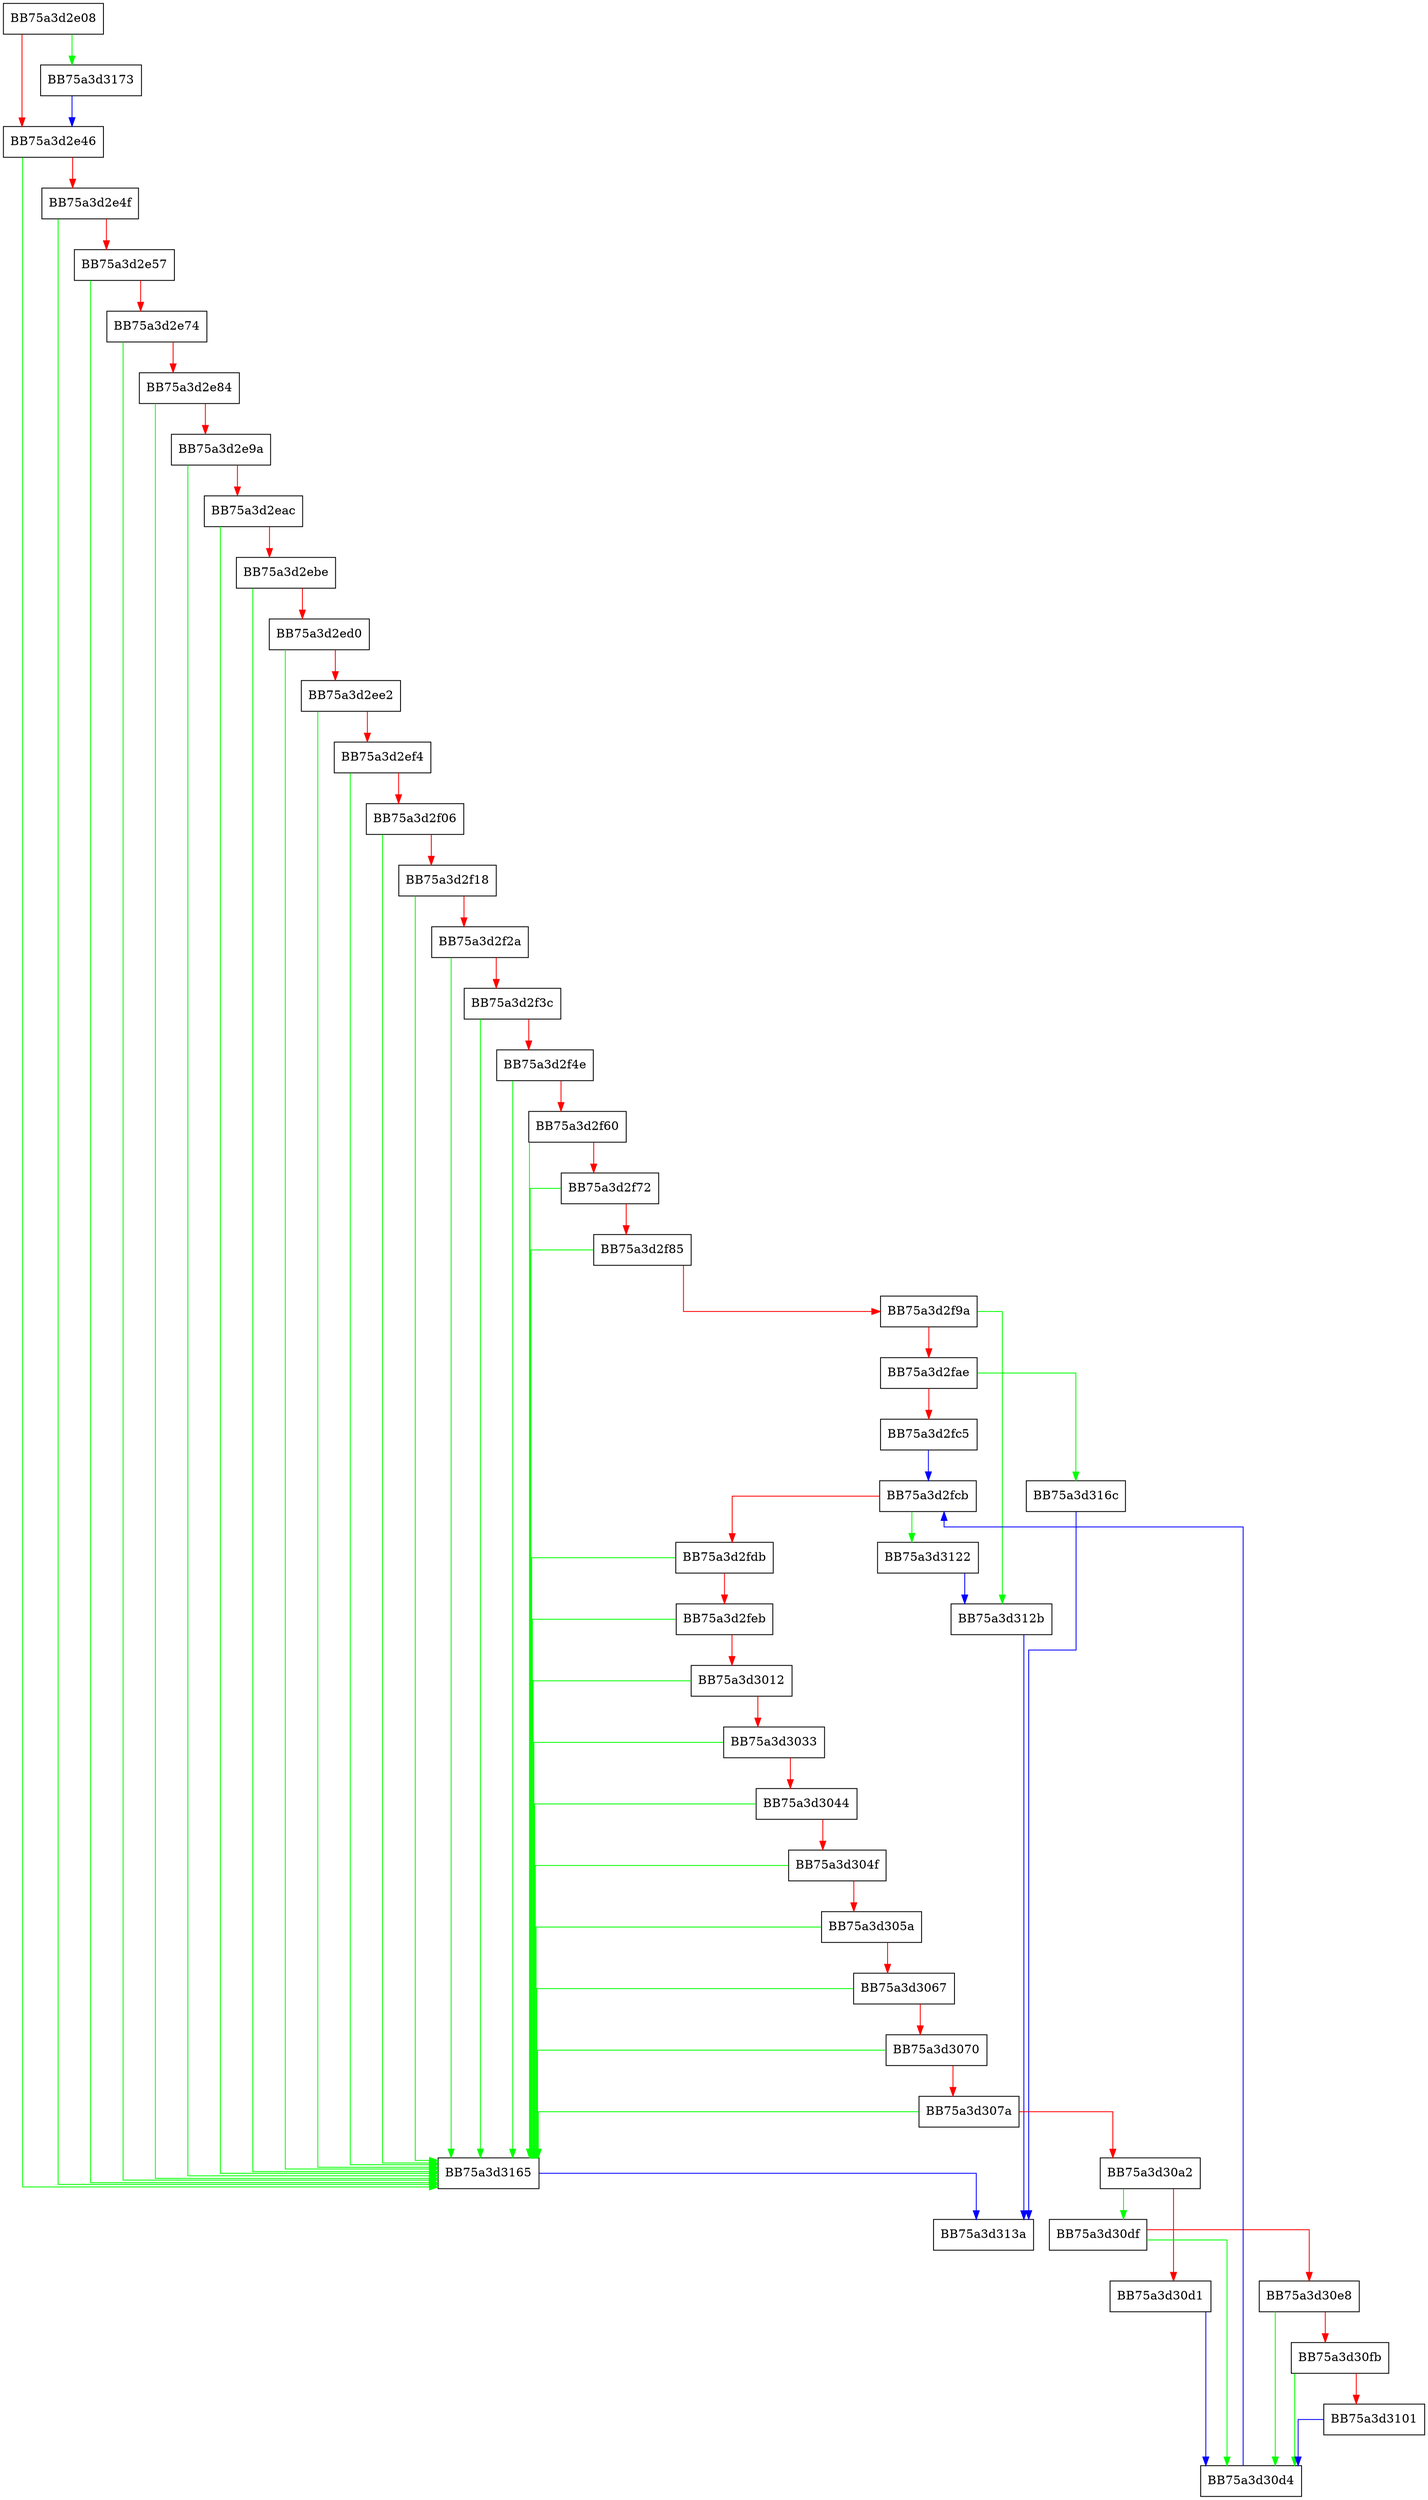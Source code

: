 digraph UnserializeStats {
  node [shape="box"];
  graph [splines=ortho];
  BB75a3d2e08 -> BB75a3d3173 [color="green"];
  BB75a3d2e08 -> BB75a3d2e46 [color="red"];
  BB75a3d2e46 -> BB75a3d3165 [color="green"];
  BB75a3d2e46 -> BB75a3d2e4f [color="red"];
  BB75a3d2e4f -> BB75a3d3165 [color="green"];
  BB75a3d2e4f -> BB75a3d2e57 [color="red"];
  BB75a3d2e57 -> BB75a3d3165 [color="green"];
  BB75a3d2e57 -> BB75a3d2e74 [color="red"];
  BB75a3d2e74 -> BB75a3d3165 [color="green"];
  BB75a3d2e74 -> BB75a3d2e84 [color="red"];
  BB75a3d2e84 -> BB75a3d3165 [color="green"];
  BB75a3d2e84 -> BB75a3d2e9a [color="red"];
  BB75a3d2e9a -> BB75a3d3165 [color="green"];
  BB75a3d2e9a -> BB75a3d2eac [color="red"];
  BB75a3d2eac -> BB75a3d3165 [color="green"];
  BB75a3d2eac -> BB75a3d2ebe [color="red"];
  BB75a3d2ebe -> BB75a3d3165 [color="green"];
  BB75a3d2ebe -> BB75a3d2ed0 [color="red"];
  BB75a3d2ed0 -> BB75a3d3165 [color="green"];
  BB75a3d2ed0 -> BB75a3d2ee2 [color="red"];
  BB75a3d2ee2 -> BB75a3d3165 [color="green"];
  BB75a3d2ee2 -> BB75a3d2ef4 [color="red"];
  BB75a3d2ef4 -> BB75a3d3165 [color="green"];
  BB75a3d2ef4 -> BB75a3d2f06 [color="red"];
  BB75a3d2f06 -> BB75a3d3165 [color="green"];
  BB75a3d2f06 -> BB75a3d2f18 [color="red"];
  BB75a3d2f18 -> BB75a3d3165 [color="green"];
  BB75a3d2f18 -> BB75a3d2f2a [color="red"];
  BB75a3d2f2a -> BB75a3d3165 [color="green"];
  BB75a3d2f2a -> BB75a3d2f3c [color="red"];
  BB75a3d2f3c -> BB75a3d3165 [color="green"];
  BB75a3d2f3c -> BB75a3d2f4e [color="red"];
  BB75a3d2f4e -> BB75a3d3165 [color="green"];
  BB75a3d2f4e -> BB75a3d2f60 [color="red"];
  BB75a3d2f60 -> BB75a3d3165 [color="green"];
  BB75a3d2f60 -> BB75a3d2f72 [color="red"];
  BB75a3d2f72 -> BB75a3d3165 [color="green"];
  BB75a3d2f72 -> BB75a3d2f85 [color="red"];
  BB75a3d2f85 -> BB75a3d3165 [color="green"];
  BB75a3d2f85 -> BB75a3d2f9a [color="red"];
  BB75a3d2f9a -> BB75a3d312b [color="green"];
  BB75a3d2f9a -> BB75a3d2fae [color="red"];
  BB75a3d2fae -> BB75a3d316c [color="green"];
  BB75a3d2fae -> BB75a3d2fc5 [color="red"];
  BB75a3d2fc5 -> BB75a3d2fcb [color="blue"];
  BB75a3d2fcb -> BB75a3d3122 [color="green"];
  BB75a3d2fcb -> BB75a3d2fdb [color="red"];
  BB75a3d2fdb -> BB75a3d3165 [color="green"];
  BB75a3d2fdb -> BB75a3d2feb [color="red"];
  BB75a3d2feb -> BB75a3d3165 [color="green"];
  BB75a3d2feb -> BB75a3d3012 [color="red"];
  BB75a3d3012 -> BB75a3d3165 [color="green"];
  BB75a3d3012 -> BB75a3d3033 [color="red"];
  BB75a3d3033 -> BB75a3d3165 [color="green"];
  BB75a3d3033 -> BB75a3d3044 [color="red"];
  BB75a3d3044 -> BB75a3d3165 [color="green"];
  BB75a3d3044 -> BB75a3d304f [color="red"];
  BB75a3d304f -> BB75a3d3165 [color="green"];
  BB75a3d304f -> BB75a3d305a [color="red"];
  BB75a3d305a -> BB75a3d3165 [color="green"];
  BB75a3d305a -> BB75a3d3067 [color="red"];
  BB75a3d3067 -> BB75a3d3165 [color="green"];
  BB75a3d3067 -> BB75a3d3070 [color="red"];
  BB75a3d3070 -> BB75a3d3165 [color="green"];
  BB75a3d3070 -> BB75a3d307a [color="red"];
  BB75a3d307a -> BB75a3d3165 [color="green"];
  BB75a3d307a -> BB75a3d30a2 [color="red"];
  BB75a3d30a2 -> BB75a3d30df [color="green"];
  BB75a3d30a2 -> BB75a3d30d1 [color="red"];
  BB75a3d30d1 -> BB75a3d30d4 [color="blue"];
  BB75a3d30d4 -> BB75a3d2fcb [color="blue"];
  BB75a3d30df -> BB75a3d30d4 [color="green"];
  BB75a3d30df -> BB75a3d30e8 [color="red"];
  BB75a3d30e8 -> BB75a3d30d4 [color="green"];
  BB75a3d30e8 -> BB75a3d30fb [color="red"];
  BB75a3d30fb -> BB75a3d30d4 [color="green"];
  BB75a3d30fb -> BB75a3d3101 [color="red"];
  BB75a3d3101 -> BB75a3d30d4 [color="blue"];
  BB75a3d3122 -> BB75a3d312b [color="blue"];
  BB75a3d312b -> BB75a3d313a [color="blue"];
  BB75a3d3165 -> BB75a3d313a [color="blue"];
  BB75a3d316c -> BB75a3d313a [color="blue"];
  BB75a3d3173 -> BB75a3d2e46 [color="blue"];
}